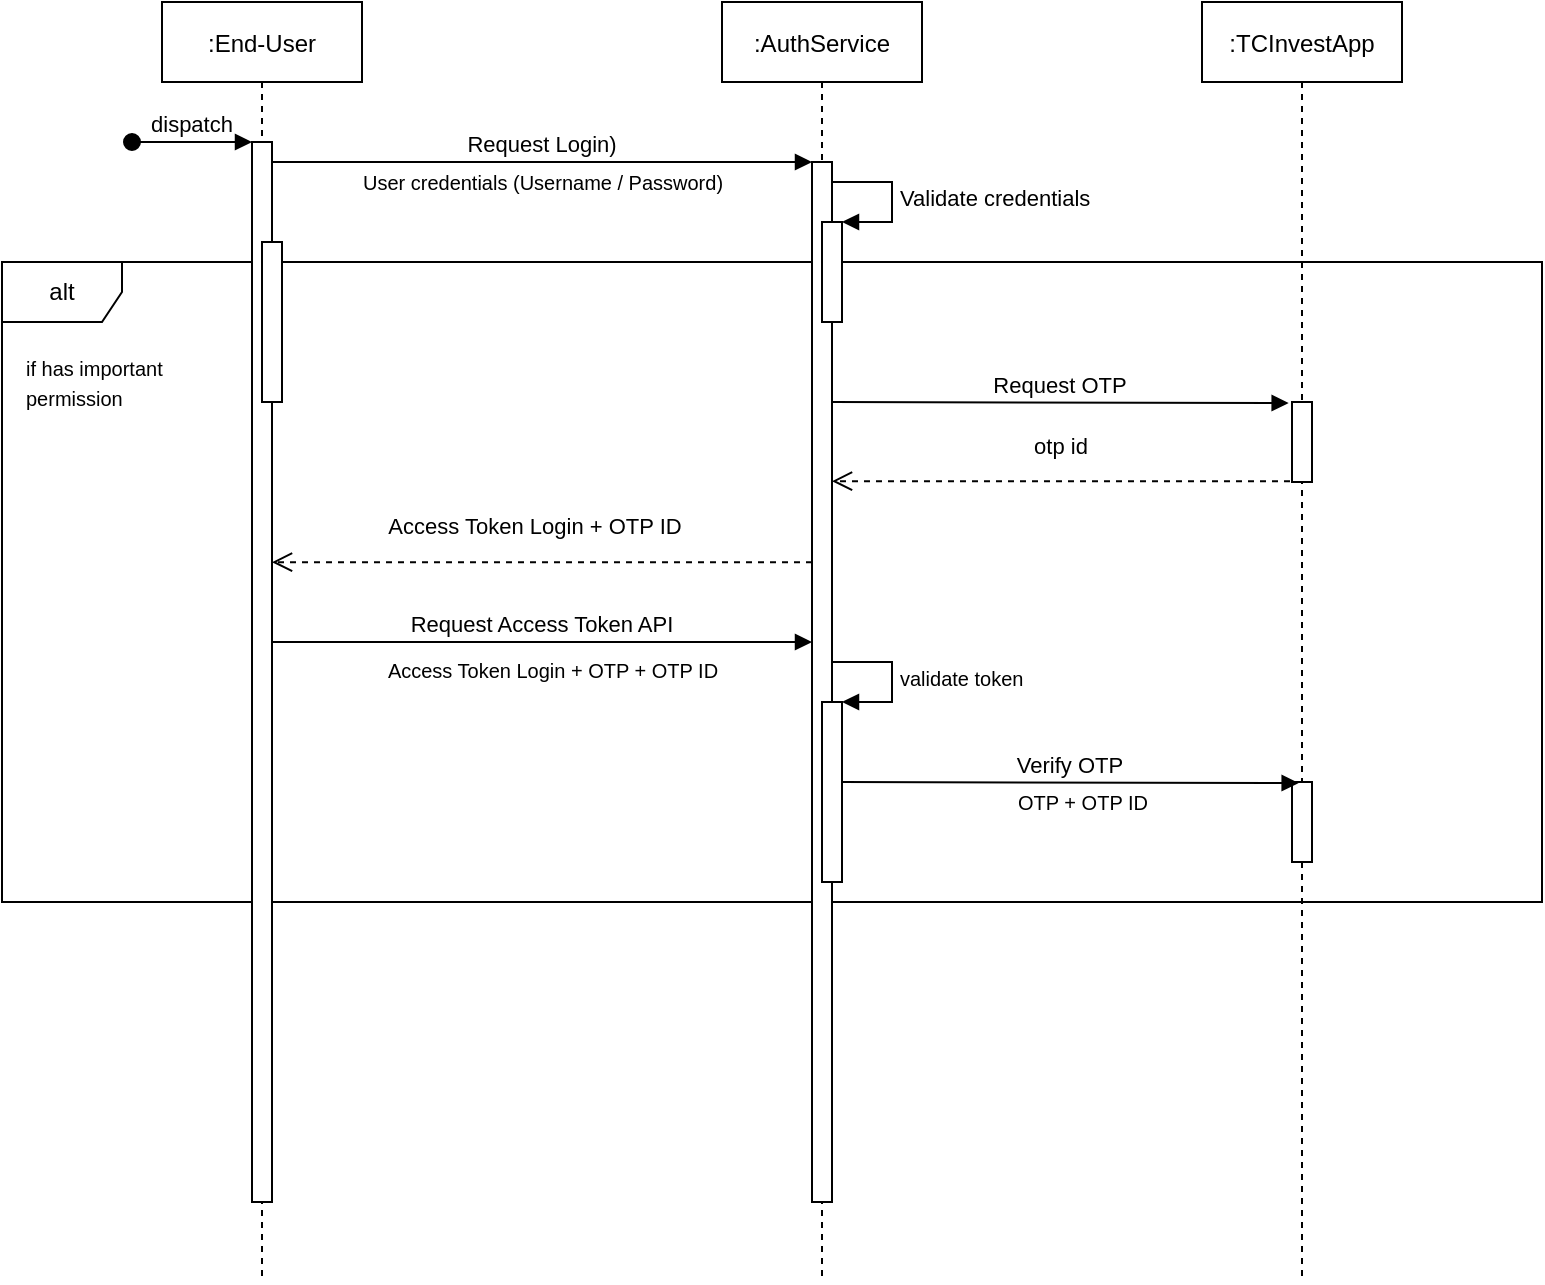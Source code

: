 <mxfile version="18.0.2" type="github">
  <diagram id="kgpKYQtTHZ0yAKxKKP6v" name="Page-1">
    <mxGraphModel dx="1185" dy="667" grid="1" gridSize="10" guides="1" tooltips="1" connect="1" arrows="1" fold="1" page="1" pageScale="1" pageWidth="850" pageHeight="1100" math="0" shadow="0">
      <root>
        <mxCell id="0" />
        <mxCell id="1" parent="0" />
        <mxCell id="3nuBFxr9cyL0pnOWT2aG-1" value=":End-User" style="shape=umlLifeline;perimeter=lifelinePerimeter;container=1;collapsible=0;recursiveResize=0;rounded=0;shadow=0;strokeWidth=1;" parent="1" vertex="1">
          <mxGeometry x="120" y="80" width="100" height="640" as="geometry" />
        </mxCell>
        <mxCell id="vrLLMImg2jQ18DgA4Fgj-4" value="alt" style="shape=umlFrame;whiteSpace=wrap;html=1;" vertex="1" parent="3nuBFxr9cyL0pnOWT2aG-1">
          <mxGeometry x="-80" y="130" width="770" height="320" as="geometry" />
        </mxCell>
        <mxCell id="3nuBFxr9cyL0pnOWT2aG-2" value="" style="points=[];perimeter=orthogonalPerimeter;rounded=0;shadow=0;strokeWidth=1;" parent="3nuBFxr9cyL0pnOWT2aG-1" vertex="1">
          <mxGeometry x="45" y="70" width="10" height="530" as="geometry" />
        </mxCell>
        <mxCell id="3nuBFxr9cyL0pnOWT2aG-3" value="dispatch" style="verticalAlign=bottom;startArrow=oval;endArrow=block;startSize=8;shadow=0;strokeWidth=1;" parent="3nuBFxr9cyL0pnOWT2aG-1" target="3nuBFxr9cyL0pnOWT2aG-2" edge="1">
          <mxGeometry relative="1" as="geometry">
            <mxPoint x="-15" y="70" as="sourcePoint" />
          </mxGeometry>
        </mxCell>
        <mxCell id="3nuBFxr9cyL0pnOWT2aG-4" value="" style="points=[];perimeter=orthogonalPerimeter;rounded=0;shadow=0;strokeWidth=1;" parent="3nuBFxr9cyL0pnOWT2aG-1" vertex="1">
          <mxGeometry x="50" y="120" width="10" height="80" as="geometry" />
        </mxCell>
        <mxCell id="vrLLMImg2jQ18DgA4Fgj-11" value="&lt;font style=&quot;font-size: 10px;&quot;&gt;if has important&lt;br&gt;permission&lt;/font&gt;" style="text;html=1;align=left;verticalAlign=middle;resizable=0;points=[];autosize=1;strokeColor=none;fillColor=none;" vertex="1" parent="3nuBFxr9cyL0pnOWT2aG-1">
          <mxGeometry x="-70" y="170" width="80" height="40" as="geometry" />
        </mxCell>
        <mxCell id="vrLLMImg2jQ18DgA4Fgj-15" value="Access Token Login + OTP ID" style="html=1;verticalAlign=bottom;endArrow=open;dashed=1;endSize=8;rounded=0;exitX=0.5;exitY=0.992;exitDx=0;exitDy=0;exitPerimeter=0;" edge="1" parent="3nuBFxr9cyL0pnOWT2aG-1" target="3nuBFxr9cyL0pnOWT2aG-2">
          <mxGeometry x="0.035" y="-9" relative="1" as="geometry">
            <mxPoint x="325" y="280.1" as="sourcePoint" />
            <mxPoint x="90" y="280.0" as="targetPoint" />
            <mxPoint as="offset" />
          </mxGeometry>
        </mxCell>
        <mxCell id="vrLLMImg2jQ18DgA4Fgj-16" value="Request Access Token API" style="verticalAlign=bottom;endArrow=block;entryX=0;entryY=0;shadow=0;strokeWidth=1;" edge="1" parent="3nuBFxr9cyL0pnOWT2aG-1">
          <mxGeometry relative="1" as="geometry">
            <mxPoint x="55" y="320.0" as="sourcePoint" />
            <mxPoint x="325" y="320.0" as="targetPoint" />
          </mxGeometry>
        </mxCell>
        <mxCell id="vrLLMImg2jQ18DgA4Fgj-17" value="Access Token Login + OTP + OTP ID" style="text;html=1;align=center;verticalAlign=middle;resizable=0;points=[];autosize=1;strokeColor=none;fillColor=none;fontSize=10;" vertex="1" parent="3nuBFxr9cyL0pnOWT2aG-1">
          <mxGeometry x="105" y="324" width="180" height="20" as="geometry" />
        </mxCell>
        <mxCell id="vrLLMImg2jQ18DgA4Fgj-23" value="OTP + OTP ID" style="text;html=1;align=center;verticalAlign=middle;resizable=0;points=[];autosize=1;strokeColor=none;fillColor=none;fontSize=10;" vertex="1" parent="3nuBFxr9cyL0pnOWT2aG-1">
          <mxGeometry x="420" y="390" width="80" height="20" as="geometry" />
        </mxCell>
        <mxCell id="3nuBFxr9cyL0pnOWT2aG-5" value=":AuthService" style="shape=umlLifeline;perimeter=lifelinePerimeter;container=1;collapsible=0;recursiveResize=0;rounded=0;shadow=0;strokeWidth=1;" parent="1" vertex="1">
          <mxGeometry x="400" y="80" width="100" height="640" as="geometry" />
        </mxCell>
        <mxCell id="3nuBFxr9cyL0pnOWT2aG-6" value="" style="points=[];perimeter=orthogonalPerimeter;rounded=0;shadow=0;strokeWidth=1;" parent="3nuBFxr9cyL0pnOWT2aG-5" vertex="1">
          <mxGeometry x="45" y="80" width="10" height="520" as="geometry" />
        </mxCell>
        <mxCell id="vrLLMImg2jQ18DgA4Fgj-1" value="" style="html=1;points=[];perimeter=orthogonalPerimeter;" vertex="1" parent="3nuBFxr9cyL0pnOWT2aG-5">
          <mxGeometry x="50" y="110" width="10" height="50" as="geometry" />
        </mxCell>
        <mxCell id="vrLLMImg2jQ18DgA4Fgj-2" value="Validate credentials" style="edgeStyle=orthogonalEdgeStyle;html=1;align=left;spacingLeft=2;endArrow=block;rounded=0;entryX=1;entryY=0;" edge="1" target="vrLLMImg2jQ18DgA4Fgj-1" parent="3nuBFxr9cyL0pnOWT2aG-5">
          <mxGeometry relative="1" as="geometry">
            <mxPoint x="55" y="90" as="sourcePoint" />
            <Array as="points">
              <mxPoint x="85" y="90" />
            </Array>
          </mxGeometry>
        </mxCell>
        <mxCell id="vrLLMImg2jQ18DgA4Fgj-12" value="Request OTP" style="verticalAlign=bottom;endArrow=block;shadow=0;strokeWidth=1;entryX=-0.167;entryY=0.013;entryDx=0;entryDy=0;entryPerimeter=0;" edge="1" parent="3nuBFxr9cyL0pnOWT2aG-5" target="vrLLMImg2jQ18DgA4Fgj-6">
          <mxGeometry relative="1" as="geometry">
            <mxPoint x="55" y="200" as="sourcePoint" />
            <mxPoint x="280" y="200" as="targetPoint" />
          </mxGeometry>
        </mxCell>
        <mxCell id="vrLLMImg2jQ18DgA4Fgj-13" value="otp id" style="html=1;verticalAlign=bottom;endArrow=open;dashed=1;endSize=8;rounded=0;exitX=0.5;exitY=0.992;exitDx=0;exitDy=0;exitPerimeter=0;" edge="1" parent="3nuBFxr9cyL0pnOWT2aG-5" source="vrLLMImg2jQ18DgA4Fgj-6">
          <mxGeometry x="0.035" y="-9" relative="1" as="geometry">
            <mxPoint x="315" y="240.0" as="sourcePoint" />
            <mxPoint x="55" y="239.58" as="targetPoint" />
            <mxPoint as="offset" />
          </mxGeometry>
        </mxCell>
        <mxCell id="vrLLMImg2jQ18DgA4Fgj-19" value="" style="html=1;points=[];perimeter=orthogonalPerimeter;fontSize=10;" vertex="1" parent="3nuBFxr9cyL0pnOWT2aG-5">
          <mxGeometry x="50" y="350" width="10" height="90" as="geometry" />
        </mxCell>
        <mxCell id="vrLLMImg2jQ18DgA4Fgj-20" value="validate token" style="edgeStyle=orthogonalEdgeStyle;html=1;align=left;spacingLeft=2;endArrow=block;rounded=0;entryX=1;entryY=0;fontSize=10;" edge="1" target="vrLLMImg2jQ18DgA4Fgj-19" parent="3nuBFxr9cyL0pnOWT2aG-5">
          <mxGeometry relative="1" as="geometry">
            <mxPoint x="55" y="330" as="sourcePoint" />
            <Array as="points">
              <mxPoint x="85" y="330" />
            </Array>
          </mxGeometry>
        </mxCell>
        <mxCell id="3nuBFxr9cyL0pnOWT2aG-8" value="Request Login)" style="verticalAlign=bottom;endArrow=block;entryX=0;entryY=0;shadow=0;strokeWidth=1;" parent="1" source="3nuBFxr9cyL0pnOWT2aG-2" target="3nuBFxr9cyL0pnOWT2aG-6" edge="1">
          <mxGeometry relative="1" as="geometry">
            <mxPoint x="275" y="160" as="sourcePoint" />
          </mxGeometry>
        </mxCell>
        <mxCell id="vrLLMImg2jQ18DgA4Fgj-5" value=":TCInvestApp" style="shape=umlLifeline;perimeter=lifelinePerimeter;container=1;collapsible=0;recursiveResize=0;rounded=0;shadow=0;strokeWidth=1;" vertex="1" parent="1">
          <mxGeometry x="640" y="80" width="100" height="640" as="geometry" />
        </mxCell>
        <mxCell id="vrLLMImg2jQ18DgA4Fgj-6" value="" style="points=[];perimeter=orthogonalPerimeter;rounded=0;shadow=0;strokeWidth=1;" vertex="1" parent="vrLLMImg2jQ18DgA4Fgj-5">
          <mxGeometry x="45" y="200" width="10" height="40" as="geometry" />
        </mxCell>
        <mxCell id="vrLLMImg2jQ18DgA4Fgj-24" value="" style="points=[];perimeter=orthogonalPerimeter;rounded=0;shadow=0;strokeWidth=1;" vertex="1" parent="vrLLMImg2jQ18DgA4Fgj-5">
          <mxGeometry x="45" y="390" width="10" height="40" as="geometry" />
        </mxCell>
        <mxCell id="vrLLMImg2jQ18DgA4Fgj-21" value="User credentials (Username / Password)" style="text;html=1;align=center;verticalAlign=middle;resizable=0;points=[];autosize=1;strokeColor=none;fillColor=none;fontSize=10;" vertex="1" parent="1">
          <mxGeometry x="210" y="160" width="200" height="20" as="geometry" />
        </mxCell>
        <mxCell id="vrLLMImg2jQ18DgA4Fgj-22" value="Verify OTP" style="verticalAlign=bottom;endArrow=block;shadow=0;strokeWidth=1;entryX=-0.167;entryY=0.013;entryDx=0;entryDy=0;entryPerimeter=0;" edge="1" parent="1">
          <mxGeometry relative="1" as="geometry">
            <mxPoint x="460" y="470.0" as="sourcePoint" />
            <mxPoint x="688.33" y="470.52" as="targetPoint" />
          </mxGeometry>
        </mxCell>
      </root>
    </mxGraphModel>
  </diagram>
</mxfile>
